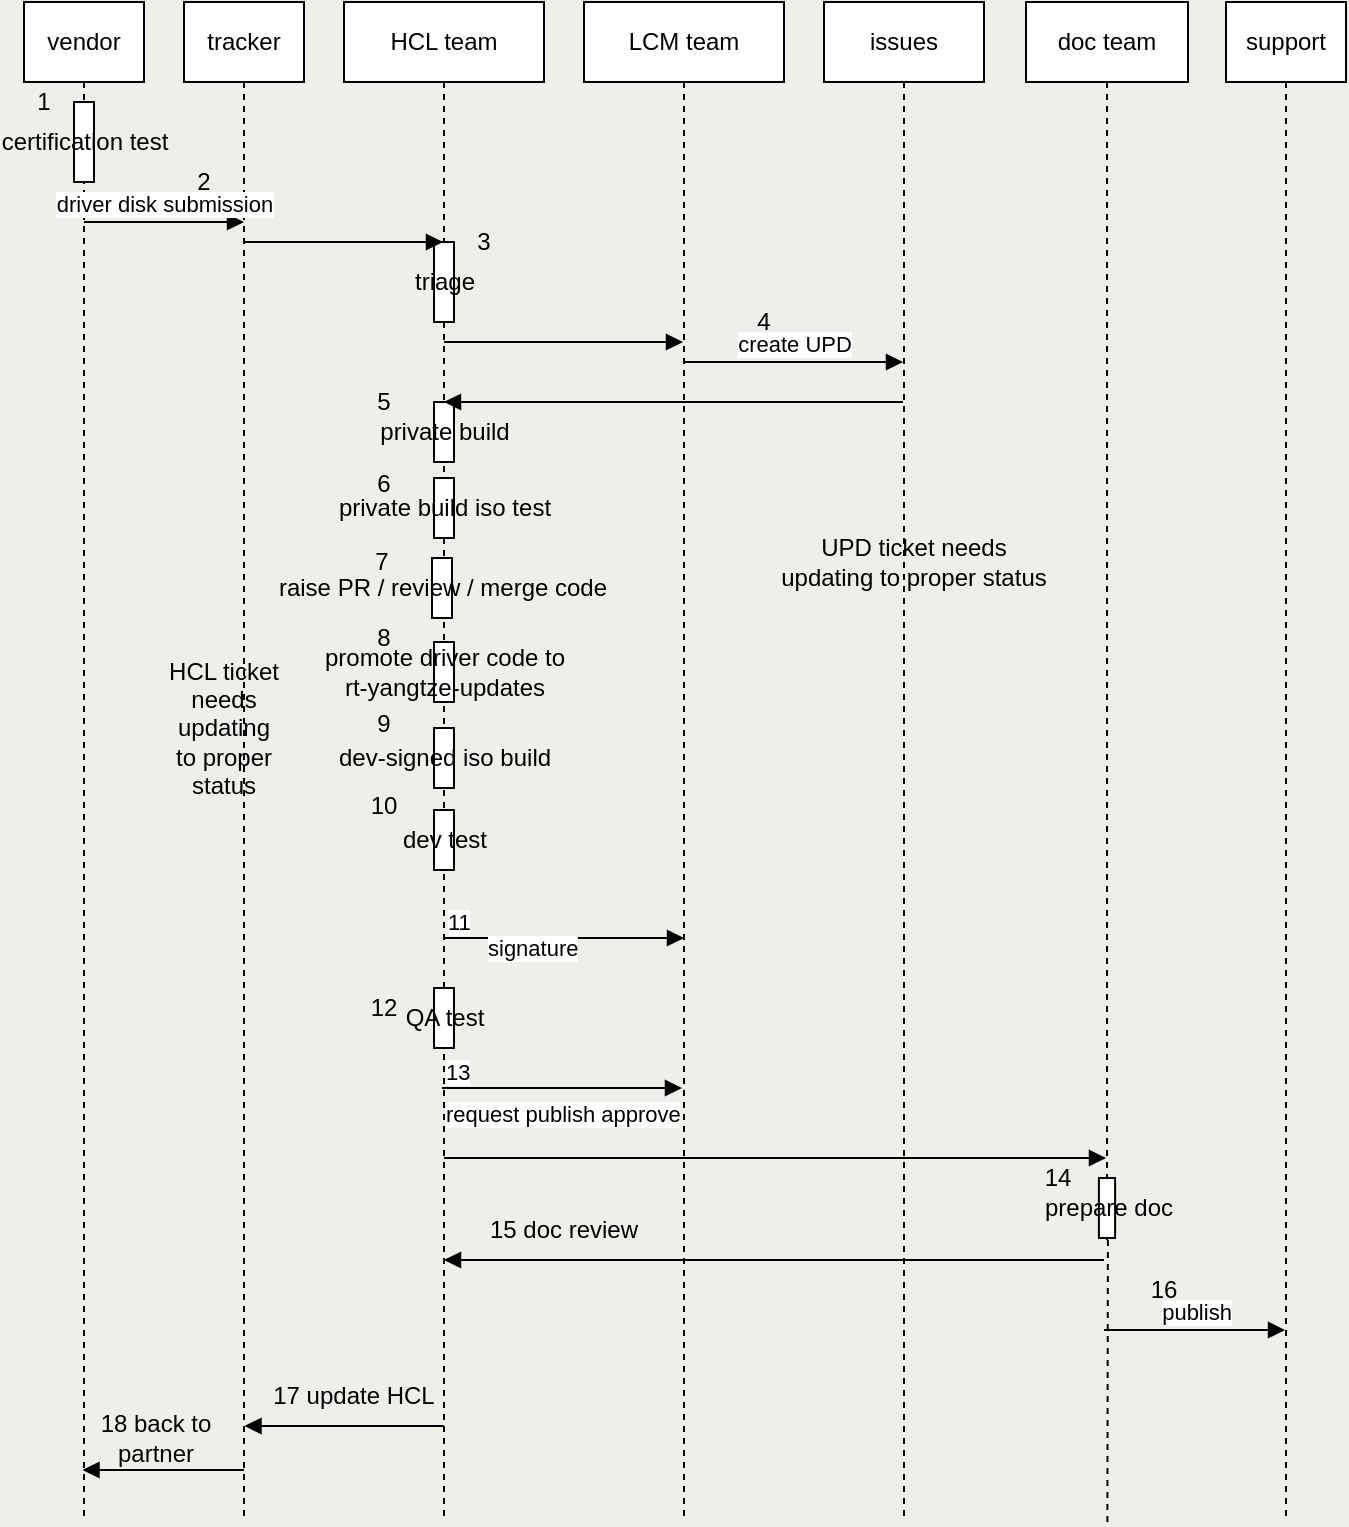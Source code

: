 <mxfile version="21.3.7" type="github">
  <diagram id="GiWtxwUclES2soi4miPW" name="Page-1">
    <mxGraphModel dx="876" dy="802" grid="0" gridSize="10" guides="1" tooltips="1" connect="1" arrows="1" fold="1" page="1" pageScale="1" pageWidth="850" pageHeight="1100" background="#efeeeb" math="0" shadow="0">
      <root>
        <mxCell id="0" />
        <mxCell id="1" parent="0" />
        <mxCell id="kwoz5DQVjxbEdV94-G1b-7" value="vendor" style="shape=umlLifeline;perimeter=lifelinePerimeter;whiteSpace=wrap;html=1;container=1;collapsible=0;recursiveResize=0;outlineConnect=0;" parent="1" vertex="1">
          <mxGeometry x="40" y="40" width="60" height="760" as="geometry" />
        </mxCell>
        <mxCell id="kwoz5DQVjxbEdV94-G1b-11" value="certification test" style="html=1;points=[];perimeter=orthogonalPerimeter;" parent="kwoz5DQVjxbEdV94-G1b-7" vertex="1">
          <mxGeometry x="25" y="50" width="10" height="40" as="geometry" />
        </mxCell>
        <mxCell id="kwoz5DQVjxbEdV94-G1b-8" value="tracker" style="shape=umlLifeline;perimeter=lifelinePerimeter;whiteSpace=wrap;html=1;container=1;collapsible=0;recursiveResize=0;outlineConnect=0;" parent="1" vertex="1">
          <mxGeometry x="120" y="40" width="60" height="760" as="geometry" />
        </mxCell>
        <mxCell id="T6jCOStPt0-aNFIBEeKL-26" value="HCL ticket&lt;br&gt;needs&lt;br&gt;updating to proper status" style="text;html=1;strokeColor=none;fillColor=none;align=center;verticalAlign=middle;whiteSpace=wrap;rounded=0;" parent="kwoz5DQVjxbEdV94-G1b-8" vertex="1">
          <mxGeometry x="-10" y="308" width="60" height="110" as="geometry" />
        </mxCell>
        <mxCell id="kwoz5DQVjxbEdV94-G1b-15" value="driver disk submission" style="html=1;verticalAlign=bottom;endArrow=block;" parent="1" edge="1">
          <mxGeometry width="80" relative="1" as="geometry">
            <mxPoint x="70" y="150" as="sourcePoint" />
            <mxPoint x="150" y="150" as="targetPoint" />
          </mxGeometry>
        </mxCell>
        <mxCell id="kwoz5DQVjxbEdV94-G1b-16" value="HCL team" style="shape=umlLifeline;perimeter=lifelinePerimeter;whiteSpace=wrap;html=1;container=1;collapsible=0;recursiveResize=0;outlineConnect=0;" parent="1" vertex="1">
          <mxGeometry x="200" y="40" width="100" height="760" as="geometry" />
        </mxCell>
        <mxCell id="kwoz5DQVjxbEdV94-G1b-17" value="triage" style="html=1;points=[];perimeter=orthogonalPerimeter;" parent="kwoz5DQVjxbEdV94-G1b-16" vertex="1">
          <mxGeometry x="45" y="120" width="10" height="40" as="geometry" />
        </mxCell>
        <mxCell id="kwoz5DQVjxbEdV94-G1b-28" value="private build" style="html=1;points=[];perimeter=orthogonalPerimeter;" parent="kwoz5DQVjxbEdV94-G1b-16" vertex="1">
          <mxGeometry x="45" y="200" width="10" height="30" as="geometry" />
        </mxCell>
        <mxCell id="kwoz5DQVjxbEdV94-G1b-29" value="promote driver code to &lt;br&gt;rt-yangtze-updates" style="html=1;points=[];perimeter=orthogonalPerimeter;" parent="kwoz5DQVjxbEdV94-G1b-16" vertex="1">
          <mxGeometry x="45" y="320" width="10" height="30" as="geometry" />
        </mxCell>
        <mxCell id="kwoz5DQVjxbEdV94-G1b-21" value="" style="html=1;verticalAlign=bottom;endArrow=block;" parent="1" target="kwoz5DQVjxbEdV94-G1b-16" edge="1">
          <mxGeometry width="80" relative="1" as="geometry">
            <mxPoint x="150" y="160" as="sourcePoint" />
            <mxPoint x="230" y="160" as="targetPoint" />
          </mxGeometry>
        </mxCell>
        <mxCell id="kwoz5DQVjxbEdV94-G1b-22" value="LCM team" style="shape=umlLifeline;perimeter=lifelinePerimeter;whiteSpace=wrap;html=1;container=1;collapsible=0;recursiveResize=0;outlineConnect=0;" parent="1" vertex="1">
          <mxGeometry x="320" y="40" width="100" height="760" as="geometry" />
        </mxCell>
        <mxCell id="T6jCOStPt0-aNFIBEeKL-7" value="signature" style="endArrow=block;endFill=1;html=1;edgeStyle=orthogonalEdgeStyle;align=left;verticalAlign=top;rounded=0;" parent="kwoz5DQVjxbEdV94-G1b-22" edge="1">
          <mxGeometry x="-0.667" y="8" relative="1" as="geometry">
            <mxPoint x="-70" y="468" as="sourcePoint" />
            <mxPoint x="50" y="468" as="targetPoint" />
            <mxPoint as="offset" />
          </mxGeometry>
        </mxCell>
        <mxCell id="T6jCOStPt0-aNFIBEeKL-8" value="11" style="edgeLabel;resizable=0;html=1;align=left;verticalAlign=bottom;" parent="T6jCOStPt0-aNFIBEeKL-7" connectable="0" vertex="1">
          <mxGeometry x="-1" relative="1" as="geometry" />
        </mxCell>
        <mxCell id="T6jCOStPt0-aNFIBEeKL-18" value="" style="html=1;verticalAlign=bottom;endArrow=block;" parent="kwoz5DQVjxbEdV94-G1b-22" edge="1">
          <mxGeometry width="80" relative="1" as="geometry">
            <mxPoint x="260" y="629" as="sourcePoint" />
            <mxPoint x="-70" y="629" as="targetPoint" />
          </mxGeometry>
        </mxCell>
        <mxCell id="kwoz5DQVjxbEdV94-G1b-23" value="" style="html=1;verticalAlign=bottom;endArrow=block;" parent="1" target="kwoz5DQVjxbEdV94-G1b-22" edge="1">
          <mxGeometry width="80" relative="1" as="geometry">
            <mxPoint x="250" y="210" as="sourcePoint" />
            <mxPoint x="349.5" y="210" as="targetPoint" />
          </mxGeometry>
        </mxCell>
        <mxCell id="kwoz5DQVjxbEdV94-G1b-24" value="issues" style="shape=umlLifeline;perimeter=lifelinePerimeter;whiteSpace=wrap;html=1;container=0;collapsible=0;recursiveResize=0;outlineConnect=0;" parent="1" vertex="1">
          <mxGeometry x="440" y="40" width="80" height="760" as="geometry" />
        </mxCell>
        <mxCell id="kwoz5DQVjxbEdV94-G1b-26" value="create UPD" style="html=1;verticalAlign=bottom;endArrow=block;" parent="1" target="kwoz5DQVjxbEdV94-G1b-24" edge="1">
          <mxGeometry width="80" relative="1" as="geometry">
            <mxPoint x="370" y="220" as="sourcePoint" />
            <mxPoint x="450" y="220" as="targetPoint" />
          </mxGeometry>
        </mxCell>
        <mxCell id="kwoz5DQVjxbEdV94-G1b-27" value="" style="html=1;verticalAlign=bottom;endArrow=block;" parent="1" source="kwoz5DQVjxbEdV94-G1b-24" edge="1">
          <mxGeometry width="80" relative="1" as="geometry">
            <mxPoint x="310" y="240" as="sourcePoint" />
            <mxPoint x="250" y="240" as="targetPoint" />
          </mxGeometry>
        </mxCell>
        <mxCell id="kwoz5DQVjxbEdV94-G1b-31" value="" style="html=1;verticalAlign=bottom;endArrow=block;" parent="1" target="kwoz5DQVjxbEdV94-G1b-30" edge="1">
          <mxGeometry width="80" relative="1" as="geometry">
            <mxPoint x="250" y="618" as="sourcePoint" />
            <mxPoint x="569.5" y="618" as="targetPoint" />
          </mxGeometry>
        </mxCell>
        <mxCell id="kwoz5DQVjxbEdV94-G1b-32" value="support" style="shape=umlLifeline;perimeter=lifelinePerimeter;whiteSpace=wrap;html=1;container=1;collapsible=0;recursiveResize=0;outlineConnect=0;" parent="1" vertex="1">
          <mxGeometry x="641" y="40" width="60" height="760" as="geometry" />
        </mxCell>
        <mxCell id="kwoz5DQVjxbEdV94-G1b-35" value="publish" style="html=1;verticalAlign=bottom;endArrow=block;" parent="1" target="kwoz5DQVjxbEdV94-G1b-32" edge="1">
          <mxGeometry width="80" relative="1" as="geometry">
            <mxPoint x="580" y="704" as="sourcePoint" />
            <mxPoint x="661.5" y="704" as="targetPoint" />
          </mxGeometry>
        </mxCell>
        <mxCell id="aUXPB8lO7tVTzE93p-QM-1" value="1" style="text;html=1;strokeColor=none;fillColor=none;align=center;verticalAlign=middle;whiteSpace=wrap;rounded=0;" parent="1" vertex="1">
          <mxGeometry x="30" y="80" width="40" height="20" as="geometry" />
        </mxCell>
        <mxCell id="aUXPB8lO7tVTzE93p-QM-2" value="2" style="text;html=1;strokeColor=none;fillColor=none;align=center;verticalAlign=middle;whiteSpace=wrap;rounded=0;" parent="1" vertex="1">
          <mxGeometry x="110" y="120" width="40" height="20" as="geometry" />
        </mxCell>
        <mxCell id="aUXPB8lO7tVTzE93p-QM-3" value="3" style="text;html=1;strokeColor=none;fillColor=none;align=center;verticalAlign=middle;whiteSpace=wrap;rounded=0;" parent="1" vertex="1">
          <mxGeometry x="250" y="150" width="40" height="20" as="geometry" />
        </mxCell>
        <mxCell id="aUXPB8lO7tVTzE93p-QM-4" value="4" style="text;html=1;strokeColor=none;fillColor=none;align=center;verticalAlign=middle;whiteSpace=wrap;rounded=0;" parent="1" vertex="1">
          <mxGeometry x="390" y="190" width="40" height="20" as="geometry" />
        </mxCell>
        <mxCell id="aUXPB8lO7tVTzE93p-QM-5" value="5" style="text;html=1;strokeColor=none;fillColor=none;align=center;verticalAlign=middle;whiteSpace=wrap;rounded=0;" parent="1" vertex="1">
          <mxGeometry x="200" y="230" width="40" height="20" as="geometry" />
        </mxCell>
        <mxCell id="aUXPB8lO7tVTzE93p-QM-6" value="8" style="text;html=1;strokeColor=none;fillColor=none;align=center;verticalAlign=middle;whiteSpace=wrap;rounded=0;" parent="1" vertex="1">
          <mxGeometry x="200" y="348" width="40" height="20" as="geometry" />
        </mxCell>
        <mxCell id="aUXPB8lO7tVTzE93p-QM-8" value="16" style="text;html=1;strokeColor=none;fillColor=none;align=center;verticalAlign=middle;whiteSpace=wrap;rounded=0;" parent="1" vertex="1">
          <mxGeometry x="590" y="674" width="40" height="20" as="geometry" />
        </mxCell>
        <mxCell id="T6jCOStPt0-aNFIBEeKL-9" value="QA test" style="html=1;points=[];perimeter=orthogonalPerimeter;" parent="1" vertex="1">
          <mxGeometry x="245" y="533" width="10" height="30" as="geometry" />
        </mxCell>
        <mxCell id="T6jCOStPt0-aNFIBEeKL-10" value="12" style="text;html=1;strokeColor=none;fillColor=none;align=center;verticalAlign=middle;whiteSpace=wrap;rounded=0;" parent="1" vertex="1">
          <mxGeometry x="200" y="533" width="40" height="20" as="geometry" />
        </mxCell>
        <mxCell id="T6jCOStPt0-aNFIBEeKL-11" value="request publish approve" style="endArrow=block;endFill=1;html=1;edgeStyle=orthogonalEdgeStyle;align=left;verticalAlign=top;rounded=0;" parent="1" edge="1">
          <mxGeometry x="-1" relative="1" as="geometry">
            <mxPoint x="249" y="583" as="sourcePoint" />
            <mxPoint x="369" y="583" as="targetPoint" />
          </mxGeometry>
        </mxCell>
        <mxCell id="T6jCOStPt0-aNFIBEeKL-12" value="13" style="edgeLabel;resizable=0;html=1;align=left;verticalAlign=bottom;" parent="T6jCOStPt0-aNFIBEeKL-11" connectable="0" vertex="1">
          <mxGeometry x="-1" relative="1" as="geometry" />
        </mxCell>
        <mxCell id="T6jCOStPt0-aNFIBEeKL-21" value="15 doc review" style="text;html=1;strokeColor=none;fillColor=none;align=center;verticalAlign=middle;whiteSpace=wrap;rounded=0;" parent="1" vertex="1">
          <mxGeometry x="270" y="639" width="80" height="30" as="geometry" />
        </mxCell>
        <mxCell id="T6jCOStPt0-aNFIBEeKL-22" value="" style="html=1;verticalAlign=bottom;endArrow=block;" parent="1" edge="1">
          <mxGeometry width="80" relative="1" as="geometry">
            <mxPoint x="250" y="752" as="sourcePoint" />
            <mxPoint x="150.25" y="752.0" as="targetPoint" />
          </mxGeometry>
        </mxCell>
        <mxCell id="T6jCOStPt0-aNFIBEeKL-23" value="" style="html=1;verticalAlign=bottom;endArrow=block;" parent="1" edge="1">
          <mxGeometry width="80" relative="1" as="geometry">
            <mxPoint x="150" y="774" as="sourcePoint" />
            <mxPoint x="69.25" y="774.0" as="targetPoint" />
          </mxGeometry>
        </mxCell>
        <mxCell id="T6jCOStPt0-aNFIBEeKL-24" value="17 update HCL" style="text;html=1;strokeColor=none;fillColor=none;align=center;verticalAlign=middle;whiteSpace=wrap;rounded=0;" parent="1" vertex="1">
          <mxGeometry x="160" y="722" width="90" height="30" as="geometry" />
        </mxCell>
        <mxCell id="T6jCOStPt0-aNFIBEeKL-25" value="18 back to partner" style="text;html=1;strokeColor=none;fillColor=none;align=center;verticalAlign=middle;whiteSpace=wrap;rounded=0;" parent="1" vertex="1">
          <mxGeometry x="61" y="743" width="90" height="30" as="geometry" />
        </mxCell>
        <mxCell id="vNhygtNyDLthwg-5Q2eE-1" value="private build iso test" style="html=1;points=[];perimeter=orthogonalPerimeter;" parent="1" vertex="1">
          <mxGeometry x="245" y="278" width="10" height="30" as="geometry" />
        </mxCell>
        <mxCell id="vNhygtNyDLthwg-5Q2eE-2" value="6" style="text;html=1;strokeColor=none;fillColor=none;align=center;verticalAlign=middle;whiteSpace=wrap;rounded=0;" parent="1" vertex="1">
          <mxGeometry x="200" y="271" width="40" height="20" as="geometry" />
        </mxCell>
        <mxCell id="pfsvSwif0jNeXz_Eqcm_-2" value="raise PR / review / merge code" style="html=1;points=[];perimeter=orthogonalPerimeter;" parent="1" vertex="1">
          <mxGeometry x="244" y="318" width="10" height="30" as="geometry" />
        </mxCell>
        <mxCell id="pfsvSwif0jNeXz_Eqcm_-3" value="7" style="text;html=1;strokeColor=none;fillColor=none;align=center;verticalAlign=middle;whiteSpace=wrap;rounded=0;" parent="1" vertex="1">
          <mxGeometry x="199" y="310" width="40" height="20" as="geometry" />
        </mxCell>
        <mxCell id="pfsvSwif0jNeXz_Eqcm_-4" value="dev-signed iso build" style="html=1;points=[];perimeter=orthogonalPerimeter;" parent="1" vertex="1">
          <mxGeometry x="245" y="403" width="10" height="30" as="geometry" />
        </mxCell>
        <mxCell id="pfsvSwif0jNeXz_Eqcm_-5" value="9" style="text;html=1;strokeColor=none;fillColor=none;align=center;verticalAlign=middle;whiteSpace=wrap;rounded=0;" parent="1" vertex="1">
          <mxGeometry x="200" y="391" width="40" height="20" as="geometry" />
        </mxCell>
        <mxCell id="pfsvSwif0jNeXz_Eqcm_-6" value="dev test" style="html=1;points=[];perimeter=orthogonalPerimeter;" parent="1" vertex="1">
          <mxGeometry x="245" y="444" width="10" height="30" as="geometry" />
        </mxCell>
        <mxCell id="pfsvSwif0jNeXz_Eqcm_-7" value="10" style="text;html=1;strokeColor=none;fillColor=none;align=center;verticalAlign=middle;whiteSpace=wrap;rounded=0;" parent="1" vertex="1">
          <mxGeometry x="200" y="432" width="40" height="20" as="geometry" />
        </mxCell>
        <mxCell id="T6jCOStPt0-aNFIBEeKL-27" value="UPD ticket needs updating&amp;nbsp;to proper status" style="text;html=1;strokeColor=none;fillColor=none;align=center;verticalAlign=middle;whiteSpace=wrap;rounded=0;" parent="1" vertex="1">
          <mxGeometry x="410" y="270" width="150" height="100" as="geometry" />
        </mxCell>
        <mxCell id="kwoz5DQVjxbEdV94-G1b-30" value="doc team" style="shape=umlLifeline;perimeter=lifelinePerimeter;whiteSpace=wrap;html=1;container=1;collapsible=0;recursiveResize=0;outlineConnect=0;" parent="1" vertex="1">
          <mxGeometry x="541" y="40" width="81" height="620" as="geometry" />
        </mxCell>
        <mxCell id="T6jCOStPt0-aNFIBEeKL-13" value="prepare doc" style="html=1;points=[];perimeter=orthogonalPerimeter;" parent="kwoz5DQVjxbEdV94-G1b-30" vertex="1">
          <mxGeometry x="36.45" y="588" width="8.1" height="30" as="geometry" />
        </mxCell>
        <mxCell id="T6jCOStPt0-aNFIBEeKL-14" value="14" style="text;html=1;strokeColor=none;fillColor=none;align=center;verticalAlign=middle;whiteSpace=wrap;rounded=0;" parent="kwoz5DQVjxbEdV94-G1b-30" vertex="1">
          <mxGeometry y="578" width="32.4" height="20" as="geometry" />
        </mxCell>
        <mxCell id="pfsvSwif0jNeXz_Eqcm_-11" value="" style="endArrow=none;dashed=1;html=1;rounded=0;entryX=0.233;entryY=1.006;entryDx=0;entryDy=0;entryPerimeter=0;" parent="1" edge="1">
          <mxGeometry width="50" height="50" relative="1" as="geometry">
            <mxPoint x="581.69" y="800" as="sourcePoint" />
            <mxPoint x="581.957" y="658.18" as="targetPoint" />
          </mxGeometry>
        </mxCell>
      </root>
    </mxGraphModel>
  </diagram>
</mxfile>
